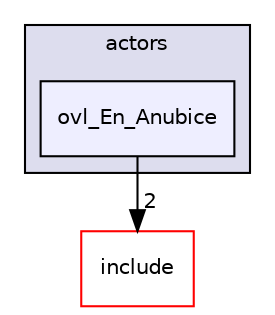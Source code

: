 digraph "src/overlays/actors/ovl_En_Anubice" {
  compound=true
  node [ fontsize="10", fontname="Helvetica"];
  edge [ labelfontsize="10", labelfontname="Helvetica"];
  subgraph clusterdir_e93473484be31ce7bcb356bd643a22f8 {
    graph [ bgcolor="#ddddee", pencolor="black", label="actors" fontname="Helvetica", fontsize="10", URL="dir_e93473484be31ce7bcb356bd643a22f8.html"]
  dir_e1a41a0fe099702ff072a1833d2875e9 [shape=box, label="ovl_En_Anubice", style="filled", fillcolor="#eeeeff", pencolor="black", URL="dir_e1a41a0fe099702ff072a1833d2875e9.html"];
  }
  dir_d44c64559bbebec7f509842c48db8b23 [shape=box label="include" fillcolor="white" style="filled" color="red" URL="dir_d44c64559bbebec7f509842c48db8b23.html"];
  dir_e1a41a0fe099702ff072a1833d2875e9->dir_d44c64559bbebec7f509842c48db8b23 [headlabel="2", labeldistance=1.5 headhref="dir_000178_000000.html"];
}
